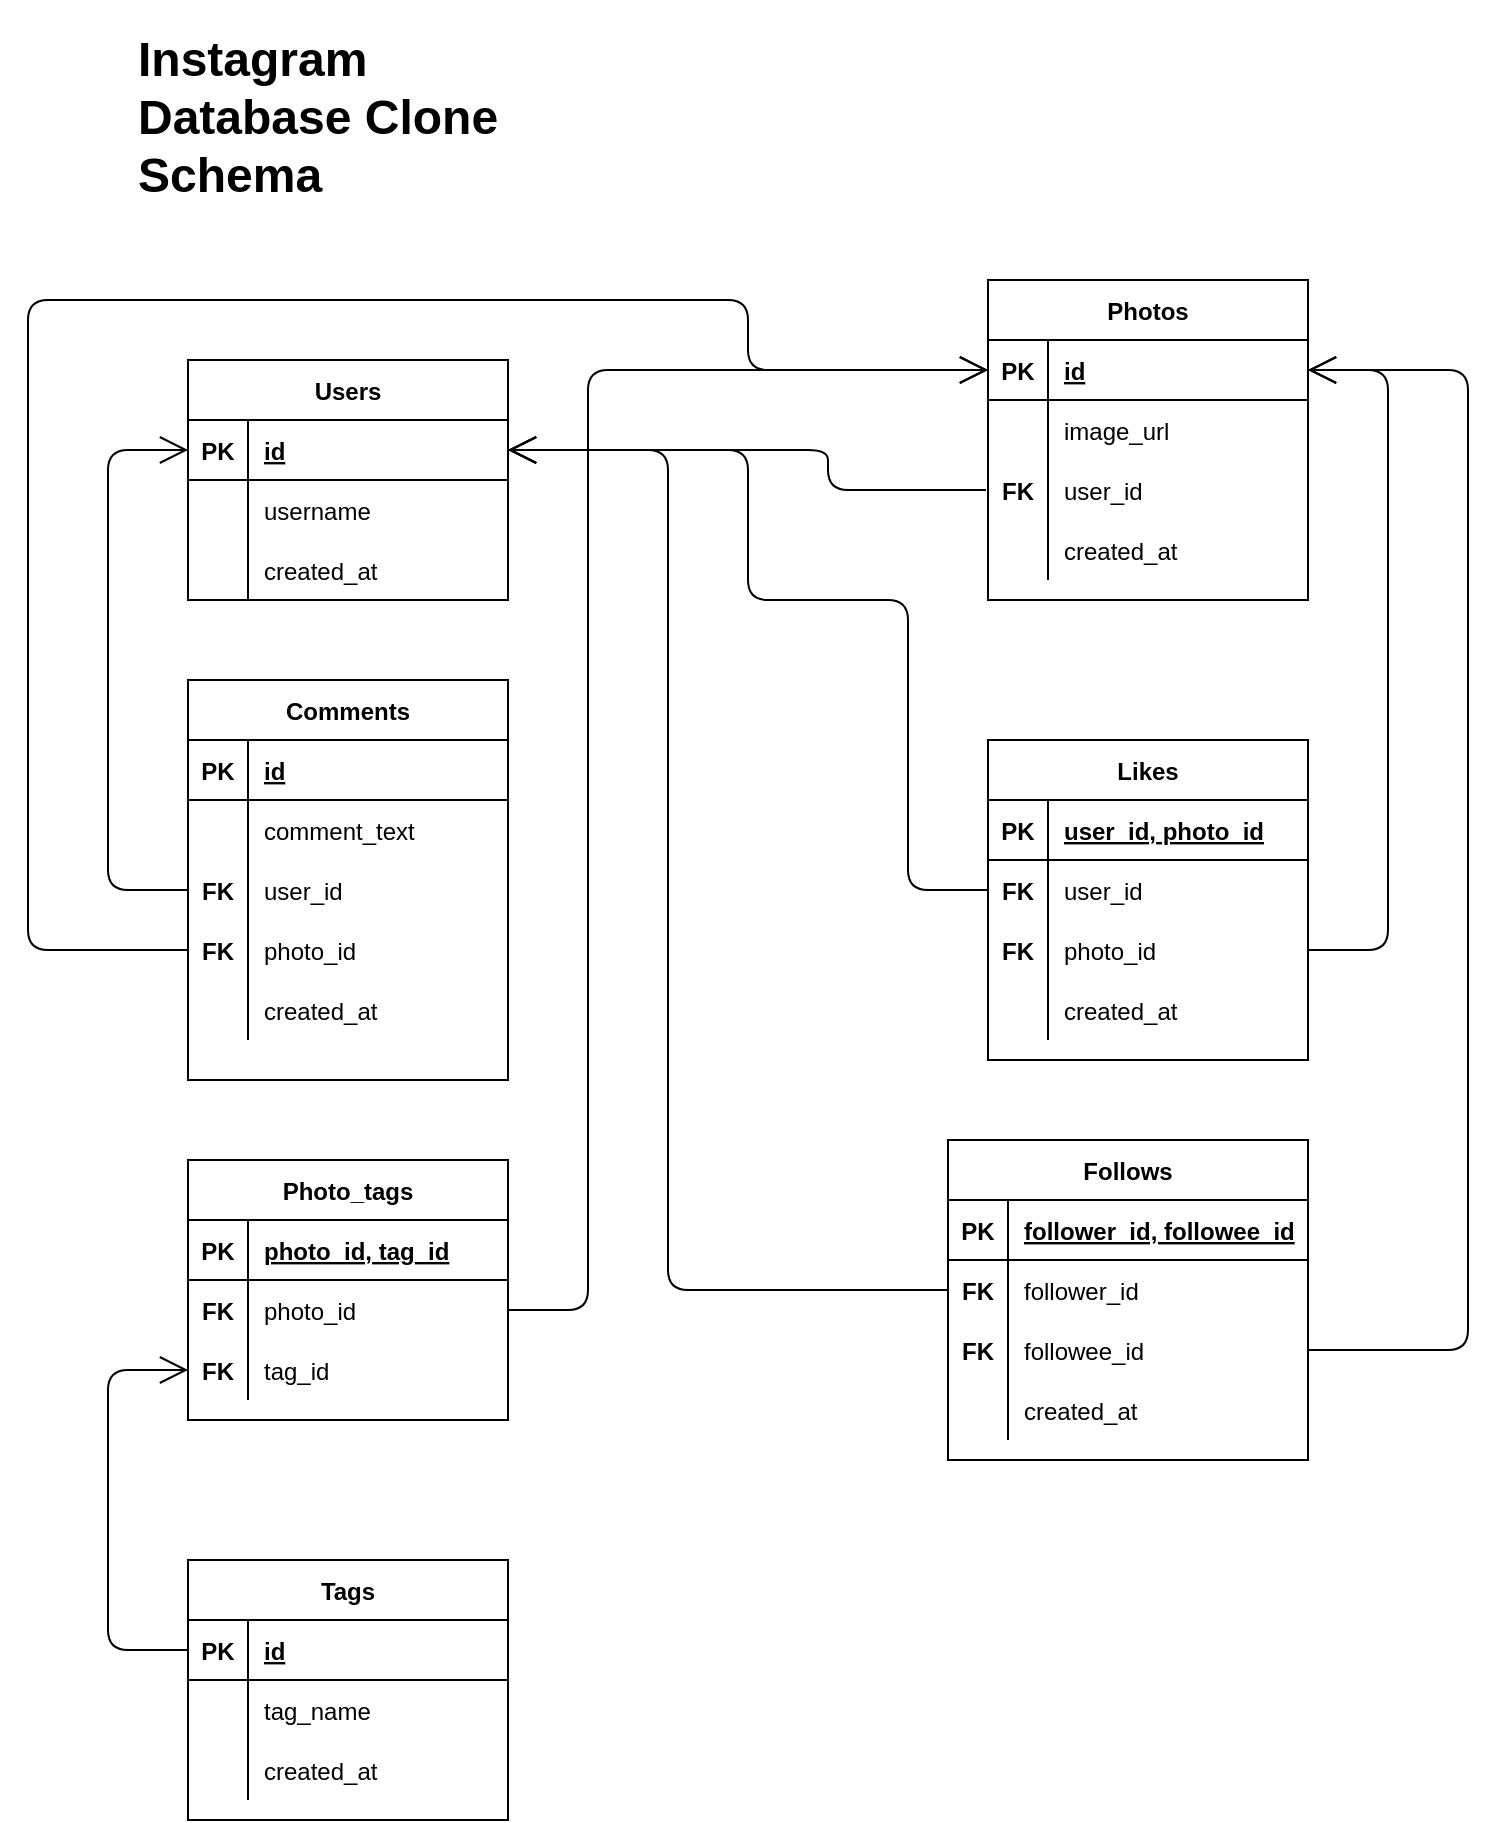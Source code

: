 <mxfile version="14.8.6" type="device"><diagram id="0LFYiMv7HQhR9Ox7Y70Q" name="Page-1"><mxGraphModel dx="1214" dy="570" grid="1" gridSize="10" guides="1" tooltips="1" connect="1" arrows="1" fold="1" page="1" pageScale="1" pageWidth="850" pageHeight="1100" math="0" shadow="0"><root><mxCell id="0"/><mxCell id="1" parent="0"/><mxCell id="X8UAXUi6VXpDSgwLekS9-14" value="Photos" style="shape=table;startSize=30;container=1;collapsible=1;childLayout=tableLayout;fixedRows=1;rowLines=0;fontStyle=1;align=center;resizeLast=1;" vertex="1" parent="1"><mxGeometry x="560" y="160" width="160" height="160" as="geometry"/></mxCell><mxCell id="X8UAXUi6VXpDSgwLekS9-15" value="" style="shape=partialRectangle;collapsible=0;dropTarget=0;pointerEvents=0;fillColor=none;top=0;left=0;bottom=1;right=0;points=[[0,0.5],[1,0.5]];portConstraint=eastwest;" vertex="1" parent="X8UAXUi6VXpDSgwLekS9-14"><mxGeometry y="30" width="160" height="30" as="geometry"/></mxCell><mxCell id="X8UAXUi6VXpDSgwLekS9-16" value="PK" style="shape=partialRectangle;connectable=0;fillColor=none;top=0;left=0;bottom=0;right=0;fontStyle=1;overflow=hidden;" vertex="1" parent="X8UAXUi6VXpDSgwLekS9-15"><mxGeometry width="30" height="30" as="geometry"/></mxCell><mxCell id="X8UAXUi6VXpDSgwLekS9-17" value="id" style="shape=partialRectangle;connectable=0;fillColor=none;top=0;left=0;bottom=0;right=0;align=left;spacingLeft=6;fontStyle=5;overflow=hidden;" vertex="1" parent="X8UAXUi6VXpDSgwLekS9-15"><mxGeometry x="30" width="130" height="30" as="geometry"/></mxCell><mxCell id="X8UAXUi6VXpDSgwLekS9-18" value="" style="shape=partialRectangle;collapsible=0;dropTarget=0;pointerEvents=0;fillColor=none;top=0;left=0;bottom=0;right=0;points=[[0,0.5],[1,0.5]];portConstraint=eastwest;" vertex="1" parent="X8UAXUi6VXpDSgwLekS9-14"><mxGeometry y="60" width="160" height="30" as="geometry"/></mxCell><mxCell id="X8UAXUi6VXpDSgwLekS9-19" value="" style="shape=partialRectangle;connectable=0;fillColor=none;top=0;left=0;bottom=0;right=0;editable=1;overflow=hidden;" vertex="1" parent="X8UAXUi6VXpDSgwLekS9-18"><mxGeometry width="30" height="30" as="geometry"/></mxCell><mxCell id="X8UAXUi6VXpDSgwLekS9-20" value="image_url" style="shape=partialRectangle;connectable=0;fillColor=none;top=0;left=0;bottom=0;right=0;align=left;spacingLeft=6;overflow=hidden;" vertex="1" parent="X8UAXUi6VXpDSgwLekS9-18"><mxGeometry x="30" width="130" height="30" as="geometry"/></mxCell><mxCell id="X8UAXUi6VXpDSgwLekS9-21" value="" style="shape=partialRectangle;collapsible=0;dropTarget=0;pointerEvents=0;fillColor=none;top=0;left=0;bottom=0;right=0;points=[[0,0.5],[1,0.5]];portConstraint=eastwest;perimeterSpacing=1;" vertex="1" parent="X8UAXUi6VXpDSgwLekS9-14"><mxGeometry y="90" width="160" height="30" as="geometry"/></mxCell><mxCell id="X8UAXUi6VXpDSgwLekS9-22" value="FK" style="shape=partialRectangle;connectable=0;fillColor=none;top=0;left=0;bottom=0;right=0;editable=1;overflow=hidden;fontStyle=1" vertex="1" parent="X8UAXUi6VXpDSgwLekS9-21"><mxGeometry width="30" height="30" as="geometry"/></mxCell><mxCell id="X8UAXUi6VXpDSgwLekS9-23" value="user_id" style="shape=partialRectangle;connectable=0;fillColor=none;top=0;left=0;bottom=0;right=0;align=left;spacingLeft=6;overflow=hidden;" vertex="1" parent="X8UAXUi6VXpDSgwLekS9-21"><mxGeometry x="30" width="130" height="30" as="geometry"/></mxCell><mxCell id="X8UAXUi6VXpDSgwLekS9-24" value="" style="shape=partialRectangle;collapsible=0;dropTarget=0;pointerEvents=0;fillColor=none;top=0;left=0;bottom=0;right=0;points=[[0,0.5],[1,0.5]];portConstraint=eastwest;" vertex="1" parent="X8UAXUi6VXpDSgwLekS9-14"><mxGeometry y="120" width="160" height="30" as="geometry"/></mxCell><mxCell id="X8UAXUi6VXpDSgwLekS9-25" value="" style="shape=partialRectangle;connectable=0;fillColor=none;top=0;left=0;bottom=0;right=0;editable=1;overflow=hidden;" vertex="1" parent="X8UAXUi6VXpDSgwLekS9-24"><mxGeometry width="30" height="30" as="geometry"/></mxCell><mxCell id="X8UAXUi6VXpDSgwLekS9-26" value="created_at" style="shape=partialRectangle;connectable=0;fillColor=none;top=0;left=0;bottom=0;right=0;align=left;spacingLeft=6;overflow=hidden;" vertex="1" parent="X8UAXUi6VXpDSgwLekS9-24"><mxGeometry x="30" width="130" height="30" as="geometry"/></mxCell><mxCell id="X8UAXUi6VXpDSgwLekS9-27" value="Users" style="shape=table;startSize=30;container=1;collapsible=1;childLayout=tableLayout;fixedRows=1;rowLines=0;fontStyle=1;align=center;resizeLast=1;" vertex="1" parent="1"><mxGeometry x="160" y="200" width="160" height="120" as="geometry"/></mxCell><mxCell id="X8UAXUi6VXpDSgwLekS9-28" value="" style="shape=partialRectangle;collapsible=0;dropTarget=0;pointerEvents=0;fillColor=none;top=0;left=0;bottom=1;right=0;points=[[0,0.5],[1,0.5]];portConstraint=eastwest;" vertex="1" parent="X8UAXUi6VXpDSgwLekS9-27"><mxGeometry y="30" width="160" height="30" as="geometry"/></mxCell><mxCell id="X8UAXUi6VXpDSgwLekS9-29" value="PK" style="shape=partialRectangle;connectable=0;fillColor=none;top=0;left=0;bottom=0;right=0;fontStyle=1;overflow=hidden;" vertex="1" parent="X8UAXUi6VXpDSgwLekS9-28"><mxGeometry width="30" height="30" as="geometry"/></mxCell><mxCell id="X8UAXUi6VXpDSgwLekS9-30" value="id" style="shape=partialRectangle;connectable=0;fillColor=none;top=0;left=0;bottom=0;right=0;align=left;spacingLeft=6;fontStyle=5;overflow=hidden;" vertex="1" parent="X8UAXUi6VXpDSgwLekS9-28"><mxGeometry x="30" width="130" height="30" as="geometry"/></mxCell><mxCell id="X8UAXUi6VXpDSgwLekS9-31" value="" style="shape=partialRectangle;collapsible=0;dropTarget=0;pointerEvents=0;fillColor=none;top=0;left=0;bottom=0;right=0;points=[[0,0.5],[1,0.5]];portConstraint=eastwest;" vertex="1" parent="X8UAXUi6VXpDSgwLekS9-27"><mxGeometry y="60" width="160" height="30" as="geometry"/></mxCell><mxCell id="X8UAXUi6VXpDSgwLekS9-32" value="" style="shape=partialRectangle;connectable=0;fillColor=none;top=0;left=0;bottom=0;right=0;editable=1;overflow=hidden;" vertex="1" parent="X8UAXUi6VXpDSgwLekS9-31"><mxGeometry width="30" height="30" as="geometry"/></mxCell><mxCell id="X8UAXUi6VXpDSgwLekS9-33" value="username" style="shape=partialRectangle;connectable=0;fillColor=none;top=0;left=0;bottom=0;right=0;align=left;spacingLeft=6;overflow=hidden;" vertex="1" parent="X8UAXUi6VXpDSgwLekS9-31"><mxGeometry x="30" width="130" height="30" as="geometry"/></mxCell><mxCell id="X8UAXUi6VXpDSgwLekS9-34" value="" style="shape=partialRectangle;collapsible=0;dropTarget=0;pointerEvents=0;fillColor=none;top=0;left=0;bottom=0;right=0;points=[[0,0.5],[1,0.5]];portConstraint=eastwest;" vertex="1" parent="X8UAXUi6VXpDSgwLekS9-27"><mxGeometry y="90" width="160" height="30" as="geometry"/></mxCell><mxCell id="X8UAXUi6VXpDSgwLekS9-35" value="" style="shape=partialRectangle;connectable=0;fillColor=none;top=0;left=0;bottom=0;right=0;editable=1;overflow=hidden;" vertex="1" parent="X8UAXUi6VXpDSgwLekS9-34"><mxGeometry width="30" height="30" as="geometry"/></mxCell><mxCell id="X8UAXUi6VXpDSgwLekS9-36" value="created_at" style="shape=partialRectangle;connectable=0;fillColor=none;top=0;left=0;bottom=0;right=0;align=left;spacingLeft=6;overflow=hidden;" vertex="1" parent="X8UAXUi6VXpDSgwLekS9-34"><mxGeometry x="30" width="130" height="30" as="geometry"/></mxCell><mxCell id="X8UAXUi6VXpDSgwLekS9-43" value="" style="endArrow=open;endFill=1;endSize=12;html=1;entryX=1;entryY=0.5;entryDx=0;entryDy=0;exitX=0;exitY=0.5;exitDx=0;exitDy=0;" edge="1" parent="1" source="X8UAXUi6VXpDSgwLekS9-21" target="X8UAXUi6VXpDSgwLekS9-28"><mxGeometry width="160" relative="1" as="geometry"><mxPoint x="340" y="290" as="sourcePoint"/><mxPoint x="500" y="290" as="targetPoint"/><Array as="points"><mxPoint x="480" y="265"/><mxPoint x="480" y="245"/></Array></mxGeometry></mxCell><mxCell id="X8UAXUi6VXpDSgwLekS9-44" value="Comments" style="shape=table;startSize=30;container=1;collapsible=1;childLayout=tableLayout;fixedRows=1;rowLines=0;fontStyle=1;align=center;resizeLast=1;" vertex="1" parent="1"><mxGeometry x="160" y="360" width="160" height="200" as="geometry"/></mxCell><mxCell id="X8UAXUi6VXpDSgwLekS9-45" value="" style="shape=partialRectangle;collapsible=0;dropTarget=0;pointerEvents=0;fillColor=none;top=0;left=0;bottom=1;right=0;points=[[0,0.5],[1,0.5]];portConstraint=eastwest;" vertex="1" parent="X8UAXUi6VXpDSgwLekS9-44"><mxGeometry y="30" width="160" height="30" as="geometry"/></mxCell><mxCell id="X8UAXUi6VXpDSgwLekS9-46" value="PK" style="shape=partialRectangle;connectable=0;fillColor=none;top=0;left=0;bottom=0;right=0;fontStyle=1;overflow=hidden;" vertex="1" parent="X8UAXUi6VXpDSgwLekS9-45"><mxGeometry width="30" height="30" as="geometry"/></mxCell><mxCell id="X8UAXUi6VXpDSgwLekS9-47" value="id" style="shape=partialRectangle;connectable=0;fillColor=none;top=0;left=0;bottom=0;right=0;align=left;spacingLeft=6;fontStyle=5;overflow=hidden;" vertex="1" parent="X8UAXUi6VXpDSgwLekS9-45"><mxGeometry x="30" width="130" height="30" as="geometry"/></mxCell><mxCell id="X8UAXUi6VXpDSgwLekS9-48" value="" style="shape=partialRectangle;collapsible=0;dropTarget=0;pointerEvents=0;fillColor=none;top=0;left=0;bottom=0;right=0;points=[[0,0.5],[1,0.5]];portConstraint=eastwest;" vertex="1" parent="X8UAXUi6VXpDSgwLekS9-44"><mxGeometry y="60" width="160" height="30" as="geometry"/></mxCell><mxCell id="X8UAXUi6VXpDSgwLekS9-49" value="" style="shape=partialRectangle;connectable=0;fillColor=none;top=0;left=0;bottom=0;right=0;editable=1;overflow=hidden;" vertex="1" parent="X8UAXUi6VXpDSgwLekS9-48"><mxGeometry width="30" height="30" as="geometry"/></mxCell><mxCell id="X8UAXUi6VXpDSgwLekS9-50" value="comment_text" style="shape=partialRectangle;connectable=0;fillColor=none;top=0;left=0;bottom=0;right=0;align=left;spacingLeft=6;overflow=hidden;" vertex="1" parent="X8UAXUi6VXpDSgwLekS9-48"><mxGeometry x="30" width="130" height="30" as="geometry"/></mxCell><mxCell id="X8UAXUi6VXpDSgwLekS9-51" value="" style="shape=partialRectangle;collapsible=0;dropTarget=0;pointerEvents=0;fillColor=none;top=0;left=0;bottom=0;right=0;points=[[0,0.5],[1,0.5]];portConstraint=eastwest;" vertex="1" parent="X8UAXUi6VXpDSgwLekS9-44"><mxGeometry y="90" width="160" height="30" as="geometry"/></mxCell><mxCell id="X8UAXUi6VXpDSgwLekS9-52" value="FK" style="shape=partialRectangle;connectable=0;fillColor=none;top=0;left=0;bottom=0;right=0;editable=1;overflow=hidden;fontStyle=1" vertex="1" parent="X8UAXUi6VXpDSgwLekS9-51"><mxGeometry width="30" height="30" as="geometry"/></mxCell><mxCell id="X8UAXUi6VXpDSgwLekS9-53" value="user_id" style="shape=partialRectangle;connectable=0;fillColor=none;top=0;left=0;bottom=0;right=0;align=left;spacingLeft=6;overflow=hidden;" vertex="1" parent="X8UAXUi6VXpDSgwLekS9-51"><mxGeometry x="30" width="130" height="30" as="geometry"/></mxCell><mxCell id="X8UAXUi6VXpDSgwLekS9-54" value="" style="shape=partialRectangle;collapsible=0;dropTarget=0;pointerEvents=0;fillColor=none;top=0;left=0;bottom=0;right=0;points=[[0,0.5],[1,0.5]];portConstraint=eastwest;" vertex="1" parent="X8UAXUi6VXpDSgwLekS9-44"><mxGeometry y="120" width="160" height="30" as="geometry"/></mxCell><mxCell id="X8UAXUi6VXpDSgwLekS9-55" value="FK" style="shape=partialRectangle;connectable=0;fillColor=none;top=0;left=0;bottom=0;right=0;editable=1;overflow=hidden;fontStyle=1;labelBorderColor=none;" vertex="1" parent="X8UAXUi6VXpDSgwLekS9-54"><mxGeometry width="30" height="30" as="geometry"/></mxCell><mxCell id="X8UAXUi6VXpDSgwLekS9-56" value="photo_id" style="shape=partialRectangle;connectable=0;fillColor=none;top=0;left=0;bottom=0;right=0;align=left;spacingLeft=6;overflow=hidden;" vertex="1" parent="X8UAXUi6VXpDSgwLekS9-54"><mxGeometry x="30" width="130" height="30" as="geometry"/></mxCell><mxCell id="X8UAXUi6VXpDSgwLekS9-60" value="" style="shape=partialRectangle;collapsible=0;dropTarget=0;pointerEvents=0;fillColor=none;top=0;left=0;bottom=0;right=0;points=[[0,0.5],[1,0.5]];portConstraint=eastwest;" vertex="1" parent="X8UAXUi6VXpDSgwLekS9-44"><mxGeometry y="150" width="160" height="30" as="geometry"/></mxCell><mxCell id="X8UAXUi6VXpDSgwLekS9-61" value="" style="shape=partialRectangle;connectable=0;fillColor=none;top=0;left=0;bottom=0;right=0;editable=1;overflow=hidden;fontStyle=1;labelBorderColor=none;" vertex="1" parent="X8UAXUi6VXpDSgwLekS9-60"><mxGeometry width="30" height="30" as="geometry"/></mxCell><mxCell id="X8UAXUi6VXpDSgwLekS9-62" value="created_at" style="shape=partialRectangle;connectable=0;fillColor=none;top=0;left=0;bottom=0;right=0;align=left;spacingLeft=6;overflow=hidden;" vertex="1" parent="X8UAXUi6VXpDSgwLekS9-60"><mxGeometry x="30" width="130" height="30" as="geometry"/></mxCell><mxCell id="X8UAXUi6VXpDSgwLekS9-65" value="" style="endArrow=open;endFill=1;endSize=12;html=1;exitX=0;exitY=0.5;exitDx=0;exitDy=0;entryX=0;entryY=0.5;entryDx=0;entryDy=0;" edge="1" parent="1" source="X8UAXUi6VXpDSgwLekS9-51" target="X8UAXUi6VXpDSgwLekS9-28"><mxGeometry width="160" relative="1" as="geometry"><mxPoint x="340" y="390" as="sourcePoint"/><mxPoint x="500" y="390" as="targetPoint"/><Array as="points"><mxPoint x="120" y="465"/><mxPoint x="120" y="245"/></Array></mxGeometry></mxCell><mxCell id="X8UAXUi6VXpDSgwLekS9-66" value="" style="endArrow=open;endFill=1;endSize=12;html=1;exitX=0;exitY=0.5;exitDx=0;exitDy=0;entryX=0;entryY=0.5;entryDx=0;entryDy=0;" edge="1" parent="1" source="X8UAXUi6VXpDSgwLekS9-54" target="X8UAXUi6VXpDSgwLekS9-15"><mxGeometry width="160" relative="1" as="geometry"><mxPoint x="340" y="390" as="sourcePoint"/><mxPoint x="500" y="390" as="targetPoint"/><Array as="points"><mxPoint x="80" y="495"/><mxPoint x="80" y="280"/><mxPoint x="80" y="170"/><mxPoint x="320" y="170"/><mxPoint x="440" y="170"/><mxPoint x="440" y="205"/></Array></mxGeometry></mxCell><mxCell id="X8UAXUi6VXpDSgwLekS9-67" value="Likes" style="shape=table;startSize=30;container=1;collapsible=1;childLayout=tableLayout;fixedRows=1;rowLines=0;fontStyle=1;align=center;resizeLast=1;" vertex="1" parent="1"><mxGeometry x="560" y="390" width="160" height="160" as="geometry"/></mxCell><mxCell id="X8UAXUi6VXpDSgwLekS9-68" value="" style="shape=partialRectangle;collapsible=0;dropTarget=0;pointerEvents=0;fillColor=none;top=0;left=0;bottom=1;right=0;points=[[0,0.5],[1,0.5]];portConstraint=eastwest;" vertex="1" parent="X8UAXUi6VXpDSgwLekS9-67"><mxGeometry y="30" width="160" height="30" as="geometry"/></mxCell><mxCell id="X8UAXUi6VXpDSgwLekS9-69" value="PK" style="shape=partialRectangle;connectable=0;fillColor=none;top=0;left=0;bottom=0;right=0;fontStyle=1;overflow=hidden;" vertex="1" parent="X8UAXUi6VXpDSgwLekS9-68"><mxGeometry width="30" height="30" as="geometry"/></mxCell><mxCell id="X8UAXUi6VXpDSgwLekS9-70" value="user_id, photo_id" style="shape=partialRectangle;connectable=0;fillColor=none;top=0;left=0;bottom=0;right=0;align=left;spacingLeft=6;fontStyle=5;overflow=hidden;" vertex="1" parent="X8UAXUi6VXpDSgwLekS9-68"><mxGeometry x="30" width="130" height="30" as="geometry"/></mxCell><mxCell id="X8UAXUi6VXpDSgwLekS9-71" value="" style="shape=partialRectangle;collapsible=0;dropTarget=0;pointerEvents=0;fillColor=none;top=0;left=0;bottom=0;right=0;points=[[0,0.5],[1,0.5]];portConstraint=eastwest;" vertex="1" parent="X8UAXUi6VXpDSgwLekS9-67"><mxGeometry y="60" width="160" height="30" as="geometry"/></mxCell><mxCell id="X8UAXUi6VXpDSgwLekS9-72" value="FK" style="shape=partialRectangle;connectable=0;fillColor=none;top=0;left=0;bottom=0;right=0;editable=1;overflow=hidden;fontStyle=1" vertex="1" parent="X8UAXUi6VXpDSgwLekS9-71"><mxGeometry width="30" height="30" as="geometry"/></mxCell><mxCell id="X8UAXUi6VXpDSgwLekS9-73" value="user_id" style="shape=partialRectangle;connectable=0;fillColor=none;top=0;left=0;bottom=0;right=0;align=left;spacingLeft=6;overflow=hidden;" vertex="1" parent="X8UAXUi6VXpDSgwLekS9-71"><mxGeometry x="30" width="130" height="30" as="geometry"/></mxCell><mxCell id="X8UAXUi6VXpDSgwLekS9-74" value="" style="shape=partialRectangle;collapsible=0;dropTarget=0;pointerEvents=0;fillColor=none;top=0;left=0;bottom=0;right=0;points=[[0,0.5],[1,0.5]];portConstraint=eastwest;" vertex="1" parent="X8UAXUi6VXpDSgwLekS9-67"><mxGeometry y="90" width="160" height="30" as="geometry"/></mxCell><mxCell id="X8UAXUi6VXpDSgwLekS9-75" value="FK" style="shape=partialRectangle;connectable=0;fillColor=none;top=0;left=0;bottom=0;right=0;editable=1;overflow=hidden;fontStyle=1" vertex="1" parent="X8UAXUi6VXpDSgwLekS9-74"><mxGeometry width="30" height="30" as="geometry"/></mxCell><mxCell id="X8UAXUi6VXpDSgwLekS9-76" value="photo_id" style="shape=partialRectangle;connectable=0;fillColor=none;top=0;left=0;bottom=0;right=0;align=left;spacingLeft=6;overflow=hidden;" vertex="1" parent="X8UAXUi6VXpDSgwLekS9-74"><mxGeometry x="30" width="130" height="30" as="geometry"/></mxCell><mxCell id="X8UAXUi6VXpDSgwLekS9-77" value="" style="shape=partialRectangle;collapsible=0;dropTarget=0;pointerEvents=0;fillColor=none;top=0;left=0;bottom=0;right=0;points=[[0,0.5],[1,0.5]];portConstraint=eastwest;" vertex="1" parent="X8UAXUi6VXpDSgwLekS9-67"><mxGeometry y="120" width="160" height="30" as="geometry"/></mxCell><mxCell id="X8UAXUi6VXpDSgwLekS9-78" value="" style="shape=partialRectangle;connectable=0;fillColor=none;top=0;left=0;bottom=0;right=0;editable=1;overflow=hidden;" vertex="1" parent="X8UAXUi6VXpDSgwLekS9-77"><mxGeometry width="30" height="30" as="geometry"/></mxCell><mxCell id="X8UAXUi6VXpDSgwLekS9-79" value="created_at" style="shape=partialRectangle;connectable=0;fillColor=none;top=0;left=0;bottom=0;right=0;align=left;spacingLeft=6;overflow=hidden;" vertex="1" parent="X8UAXUi6VXpDSgwLekS9-77"><mxGeometry x="30" width="130" height="30" as="geometry"/></mxCell><mxCell id="X8UAXUi6VXpDSgwLekS9-83" value="" style="endArrow=open;endFill=1;endSize=12;html=1;entryX=1;entryY=0.5;entryDx=0;entryDy=0;exitX=1;exitY=0.5;exitDx=0;exitDy=0;" edge="1" parent="1" source="X8UAXUi6VXpDSgwLekS9-74" target="X8UAXUi6VXpDSgwLekS9-15"><mxGeometry width="160" relative="1" as="geometry"><mxPoint x="340" y="390" as="sourcePoint"/><mxPoint x="500" y="390" as="targetPoint"/><Array as="points"><mxPoint x="760" y="495"/><mxPoint x="760" y="205"/></Array></mxGeometry></mxCell><mxCell id="X8UAXUi6VXpDSgwLekS9-84" value="" style="endArrow=open;endFill=1;endSize=12;html=1;exitX=0;exitY=0.5;exitDx=0;exitDy=0;" edge="1" parent="1" source="X8UAXUi6VXpDSgwLekS9-71"><mxGeometry width="160" relative="1" as="geometry"><mxPoint x="350" y="390" as="sourcePoint"/><mxPoint x="320" y="245" as="targetPoint"/><Array as="points"><mxPoint x="520" y="465"/><mxPoint x="520" y="360"/><mxPoint x="520" y="320"/><mxPoint x="440" y="320"/><mxPoint x="440" y="245"/></Array></mxGeometry></mxCell><mxCell id="X8UAXUi6VXpDSgwLekS9-85" value="Follows" style="shape=table;startSize=30;container=1;collapsible=1;childLayout=tableLayout;fixedRows=1;rowLines=0;fontStyle=1;align=center;resizeLast=1;" vertex="1" parent="1"><mxGeometry x="540" y="590" width="180" height="160" as="geometry"/></mxCell><mxCell id="X8UAXUi6VXpDSgwLekS9-86" value="" style="shape=partialRectangle;collapsible=0;dropTarget=0;pointerEvents=0;fillColor=none;top=0;left=0;bottom=1;right=0;points=[[0,0.5],[1,0.5]];portConstraint=eastwest;" vertex="1" parent="X8UAXUi6VXpDSgwLekS9-85"><mxGeometry y="30" width="180" height="30" as="geometry"/></mxCell><mxCell id="X8UAXUi6VXpDSgwLekS9-87" value="PK" style="shape=partialRectangle;connectable=0;fillColor=none;top=0;left=0;bottom=0;right=0;fontStyle=1;overflow=hidden;" vertex="1" parent="X8UAXUi6VXpDSgwLekS9-86"><mxGeometry width="30" height="30" as="geometry"/></mxCell><mxCell id="X8UAXUi6VXpDSgwLekS9-88" value="follower_id, followee_id" style="shape=partialRectangle;connectable=0;fillColor=none;top=0;left=0;bottom=0;right=0;align=left;spacingLeft=6;fontStyle=5;overflow=hidden;" vertex="1" parent="X8UAXUi6VXpDSgwLekS9-86"><mxGeometry x="30" width="150" height="30" as="geometry"/></mxCell><mxCell id="X8UAXUi6VXpDSgwLekS9-89" value="" style="shape=partialRectangle;collapsible=0;dropTarget=0;pointerEvents=0;fillColor=none;top=0;left=0;bottom=0;right=0;points=[[0,0.5],[1,0.5]];portConstraint=eastwest;" vertex="1" parent="X8UAXUi6VXpDSgwLekS9-85"><mxGeometry y="60" width="180" height="30" as="geometry"/></mxCell><mxCell id="X8UAXUi6VXpDSgwLekS9-90" value="FK" style="shape=partialRectangle;connectable=0;fillColor=none;top=0;left=0;bottom=0;right=0;editable=1;overflow=hidden;fontStyle=1" vertex="1" parent="X8UAXUi6VXpDSgwLekS9-89"><mxGeometry width="30" height="30" as="geometry"/></mxCell><mxCell id="X8UAXUi6VXpDSgwLekS9-91" value="follower_id" style="shape=partialRectangle;connectable=0;fillColor=none;top=0;left=0;bottom=0;right=0;align=left;spacingLeft=6;overflow=hidden;" vertex="1" parent="X8UAXUi6VXpDSgwLekS9-89"><mxGeometry x="30" width="150" height="30" as="geometry"/></mxCell><mxCell id="X8UAXUi6VXpDSgwLekS9-92" value="" style="shape=partialRectangle;collapsible=0;dropTarget=0;pointerEvents=0;fillColor=none;top=0;left=0;bottom=0;right=0;points=[[0,0.5],[1,0.5]];portConstraint=eastwest;" vertex="1" parent="X8UAXUi6VXpDSgwLekS9-85"><mxGeometry y="90" width="180" height="30" as="geometry"/></mxCell><mxCell id="X8UAXUi6VXpDSgwLekS9-93" value="FK" style="shape=partialRectangle;connectable=0;fillColor=none;top=0;left=0;bottom=0;right=0;editable=1;overflow=hidden;fontStyle=1" vertex="1" parent="X8UAXUi6VXpDSgwLekS9-92"><mxGeometry width="30" height="30" as="geometry"/></mxCell><mxCell id="X8UAXUi6VXpDSgwLekS9-94" value="followee_id" style="shape=partialRectangle;connectable=0;fillColor=none;top=0;left=0;bottom=0;right=0;align=left;spacingLeft=6;overflow=hidden;" vertex="1" parent="X8UAXUi6VXpDSgwLekS9-92"><mxGeometry x="30" width="150" height="30" as="geometry"/></mxCell><mxCell id="X8UAXUi6VXpDSgwLekS9-95" value="" style="shape=partialRectangle;collapsible=0;dropTarget=0;pointerEvents=0;fillColor=none;top=0;left=0;bottom=0;right=0;points=[[0,0.5],[1,0.5]];portConstraint=eastwest;" vertex="1" parent="X8UAXUi6VXpDSgwLekS9-85"><mxGeometry y="120" width="180" height="30" as="geometry"/></mxCell><mxCell id="X8UAXUi6VXpDSgwLekS9-96" value="" style="shape=partialRectangle;connectable=0;fillColor=none;top=0;left=0;bottom=0;right=0;editable=1;overflow=hidden;" vertex="1" parent="X8UAXUi6VXpDSgwLekS9-95"><mxGeometry width="30" height="30" as="geometry"/></mxCell><mxCell id="X8UAXUi6VXpDSgwLekS9-97" value="created_at" style="shape=partialRectangle;connectable=0;fillColor=none;top=0;left=0;bottom=0;right=0;align=left;spacingLeft=6;overflow=hidden;" vertex="1" parent="X8UAXUi6VXpDSgwLekS9-95"><mxGeometry x="30" width="150" height="30" as="geometry"/></mxCell><mxCell id="X8UAXUi6VXpDSgwLekS9-98" value="" style="endArrow=open;endFill=1;endSize=12;html=1;exitX=0;exitY=0.5;exitDx=0;exitDy=0;entryX=1;entryY=0.5;entryDx=0;entryDy=0;" edge="1" parent="1" source="X8UAXUi6VXpDSgwLekS9-89" target="X8UAXUi6VXpDSgwLekS9-28"><mxGeometry width="160" relative="1" as="geometry"><mxPoint x="470" y="390" as="sourcePoint"/><mxPoint x="360" y="250" as="targetPoint"/><Array as="points"><mxPoint x="480" y="665"/><mxPoint x="400" y="665"/><mxPoint x="400" y="560"/><mxPoint x="400" y="360"/><mxPoint x="400" y="245"/></Array></mxGeometry></mxCell><mxCell id="X8UAXUi6VXpDSgwLekS9-100" value="" style="endArrow=open;endFill=1;endSize=12;html=1;exitX=1;exitY=0.5;exitDx=0;exitDy=0;entryX=1;entryY=0.5;entryDx=0;entryDy=0;" edge="1" parent="1" source="X8UAXUi6VXpDSgwLekS9-92" target="X8UAXUi6VXpDSgwLekS9-15"><mxGeometry width="160" relative="1" as="geometry"><mxPoint x="470" y="470" as="sourcePoint"/><mxPoint x="720" y="200" as="targetPoint"/><Array as="points"><mxPoint x="800" y="695"/><mxPoint x="800" y="205"/></Array></mxGeometry></mxCell><mxCell id="X8UAXUi6VXpDSgwLekS9-101" value="Tags" style="shape=table;startSize=30;container=1;collapsible=1;childLayout=tableLayout;fixedRows=1;rowLines=0;fontStyle=1;align=center;resizeLast=1;" vertex="1" parent="1"><mxGeometry x="160" y="800" width="160" height="130" as="geometry"/></mxCell><mxCell id="X8UAXUi6VXpDSgwLekS9-102" value="" style="shape=partialRectangle;collapsible=0;dropTarget=0;pointerEvents=0;fillColor=none;top=0;left=0;bottom=1;right=0;points=[[0,0.5],[1,0.5]];portConstraint=eastwest;" vertex="1" parent="X8UAXUi6VXpDSgwLekS9-101"><mxGeometry y="30" width="160" height="30" as="geometry"/></mxCell><mxCell id="X8UAXUi6VXpDSgwLekS9-103" value="PK" style="shape=partialRectangle;connectable=0;fillColor=none;top=0;left=0;bottom=0;right=0;fontStyle=1;overflow=hidden;" vertex="1" parent="X8UAXUi6VXpDSgwLekS9-102"><mxGeometry width="30" height="30" as="geometry"/></mxCell><mxCell id="X8UAXUi6VXpDSgwLekS9-104" value="id" style="shape=partialRectangle;connectable=0;fillColor=none;top=0;left=0;bottom=0;right=0;align=left;spacingLeft=6;fontStyle=5;overflow=hidden;" vertex="1" parent="X8UAXUi6VXpDSgwLekS9-102"><mxGeometry x="30" width="130" height="30" as="geometry"/></mxCell><mxCell id="X8UAXUi6VXpDSgwLekS9-105" value="" style="shape=partialRectangle;collapsible=0;dropTarget=0;pointerEvents=0;fillColor=none;top=0;left=0;bottom=0;right=0;points=[[0,0.5],[1,0.5]];portConstraint=eastwest;" vertex="1" parent="X8UAXUi6VXpDSgwLekS9-101"><mxGeometry y="60" width="160" height="30" as="geometry"/></mxCell><mxCell id="X8UAXUi6VXpDSgwLekS9-106" value="" style="shape=partialRectangle;connectable=0;fillColor=none;top=0;left=0;bottom=0;right=0;editable=1;overflow=hidden;" vertex="1" parent="X8UAXUi6VXpDSgwLekS9-105"><mxGeometry width="30" height="30" as="geometry"/></mxCell><mxCell id="X8UAXUi6VXpDSgwLekS9-107" value="tag_name" style="shape=partialRectangle;connectable=0;fillColor=none;top=0;left=0;bottom=0;right=0;align=left;spacingLeft=6;overflow=hidden;" vertex="1" parent="X8UAXUi6VXpDSgwLekS9-105"><mxGeometry x="30" width="130" height="30" as="geometry"/></mxCell><mxCell id="X8UAXUi6VXpDSgwLekS9-108" value="" style="shape=partialRectangle;collapsible=0;dropTarget=0;pointerEvents=0;fillColor=none;top=0;left=0;bottom=0;right=0;points=[[0,0.5],[1,0.5]];portConstraint=eastwest;" vertex="1" parent="X8UAXUi6VXpDSgwLekS9-101"><mxGeometry y="90" width="160" height="30" as="geometry"/></mxCell><mxCell id="X8UAXUi6VXpDSgwLekS9-109" value="" style="shape=partialRectangle;connectable=0;fillColor=none;top=0;left=0;bottom=0;right=0;editable=1;overflow=hidden;" vertex="1" parent="X8UAXUi6VXpDSgwLekS9-108"><mxGeometry width="30" height="30" as="geometry"/></mxCell><mxCell id="X8UAXUi6VXpDSgwLekS9-110" value="created_at" style="shape=partialRectangle;connectable=0;fillColor=none;top=0;left=0;bottom=0;right=0;align=left;spacingLeft=6;overflow=hidden;" vertex="1" parent="X8UAXUi6VXpDSgwLekS9-108"><mxGeometry x="30" width="130" height="30" as="geometry"/></mxCell><mxCell id="X8UAXUi6VXpDSgwLekS9-114" value="Photo_tags" style="shape=table;startSize=30;container=1;collapsible=1;childLayout=tableLayout;fixedRows=1;rowLines=0;fontStyle=1;align=center;resizeLast=1;" vertex="1" parent="1"><mxGeometry x="160" y="600" width="160" height="130" as="geometry"/></mxCell><mxCell id="X8UAXUi6VXpDSgwLekS9-115" value="" style="shape=partialRectangle;collapsible=0;dropTarget=0;pointerEvents=0;fillColor=none;top=0;left=0;bottom=1;right=0;points=[[0,0.5],[1,0.5]];portConstraint=eastwest;" vertex="1" parent="X8UAXUi6VXpDSgwLekS9-114"><mxGeometry y="30" width="160" height="30" as="geometry"/></mxCell><mxCell id="X8UAXUi6VXpDSgwLekS9-116" value="PK" style="shape=partialRectangle;connectable=0;fillColor=none;top=0;left=0;bottom=0;right=0;fontStyle=1;overflow=hidden;" vertex="1" parent="X8UAXUi6VXpDSgwLekS9-115"><mxGeometry width="30" height="30" as="geometry"/></mxCell><mxCell id="X8UAXUi6VXpDSgwLekS9-117" value="photo_id, tag_id" style="shape=partialRectangle;connectable=0;fillColor=none;top=0;left=0;bottom=0;right=0;align=left;spacingLeft=6;fontStyle=5;overflow=hidden;" vertex="1" parent="X8UAXUi6VXpDSgwLekS9-115"><mxGeometry x="30" width="130" height="30" as="geometry"/></mxCell><mxCell id="X8UAXUi6VXpDSgwLekS9-118" value="" style="shape=partialRectangle;collapsible=0;dropTarget=0;pointerEvents=0;fillColor=none;top=0;left=0;bottom=0;right=0;points=[[0,0.5],[1,0.5]];portConstraint=eastwest;" vertex="1" parent="X8UAXUi6VXpDSgwLekS9-114"><mxGeometry y="60" width="160" height="30" as="geometry"/></mxCell><mxCell id="X8UAXUi6VXpDSgwLekS9-119" value="FK" style="shape=partialRectangle;connectable=0;fillColor=none;top=0;left=0;bottom=0;right=0;editable=1;overflow=hidden;fontStyle=1" vertex="1" parent="X8UAXUi6VXpDSgwLekS9-118"><mxGeometry width="30" height="30" as="geometry"/></mxCell><mxCell id="X8UAXUi6VXpDSgwLekS9-120" value="photo_id" style="shape=partialRectangle;connectable=0;fillColor=none;top=0;left=0;bottom=0;right=0;align=left;spacingLeft=6;overflow=hidden;" vertex="1" parent="X8UAXUi6VXpDSgwLekS9-118"><mxGeometry x="30" width="130" height="30" as="geometry"/></mxCell><mxCell id="X8UAXUi6VXpDSgwLekS9-121" value="" style="shape=partialRectangle;collapsible=0;dropTarget=0;pointerEvents=0;fillColor=none;top=0;left=0;bottom=0;right=0;points=[[0,0.5],[1,0.5]];portConstraint=eastwest;" vertex="1" parent="X8UAXUi6VXpDSgwLekS9-114"><mxGeometry y="90" width="160" height="30" as="geometry"/></mxCell><mxCell id="X8UAXUi6VXpDSgwLekS9-122" value="FK" style="shape=partialRectangle;connectable=0;fillColor=none;top=0;left=0;bottom=0;right=0;editable=1;overflow=hidden;fontStyle=1" vertex="1" parent="X8UAXUi6VXpDSgwLekS9-121"><mxGeometry width="30" height="30" as="geometry"/></mxCell><mxCell id="X8UAXUi6VXpDSgwLekS9-123" value="tag_id" style="shape=partialRectangle;connectable=0;fillColor=none;top=0;left=0;bottom=0;right=0;align=left;spacingLeft=6;overflow=hidden;" vertex="1" parent="X8UAXUi6VXpDSgwLekS9-121"><mxGeometry x="30" width="130" height="30" as="geometry"/></mxCell><mxCell id="X8UAXUi6VXpDSgwLekS9-127" value="" style="endArrow=open;endFill=1;endSize=12;html=1;exitX=0;exitY=0.5;exitDx=0;exitDy=0;entryX=0;entryY=0.5;entryDx=0;entryDy=0;" edge="1" parent="1" source="X8UAXUi6VXpDSgwLekS9-102" target="X8UAXUi6VXpDSgwLekS9-121"><mxGeometry width="160" relative="1" as="geometry"><mxPoint x="380" y="770" as="sourcePoint"/><mxPoint x="540" y="770" as="targetPoint"/><Array as="points"><mxPoint x="120" y="845"/><mxPoint x="120" y="780"/><mxPoint x="120" y="705"/></Array></mxGeometry></mxCell><mxCell id="X8UAXUi6VXpDSgwLekS9-128" value="" style="endArrow=open;endFill=1;endSize=12;html=1;exitX=1;exitY=0.5;exitDx=0;exitDy=0;entryX=0;entryY=0.5;entryDx=0;entryDy=0;" edge="1" parent="1" source="X8UAXUi6VXpDSgwLekS9-118" target="X8UAXUi6VXpDSgwLekS9-15"><mxGeometry width="160" relative="1" as="geometry"><mxPoint x="380" y="770" as="sourcePoint"/><mxPoint x="510" y="310" as="targetPoint"/><Array as="points"><mxPoint x="360" y="675"/><mxPoint x="360" y="440"/><mxPoint x="360" y="205"/></Array></mxGeometry></mxCell><mxCell id="X8UAXUi6VXpDSgwLekS9-129" value="&lt;h1&gt;Instagram Database Clone Schema&lt;/h1&gt;" style="text;html=1;strokeColor=none;fillColor=none;spacing=5;spacingTop=-20;whiteSpace=wrap;overflow=hidden;rounded=0;" vertex="1" parent="1"><mxGeometry x="130" y="30" width="190" height="120" as="geometry"/></mxCell></root></mxGraphModel></diagram></mxfile>
